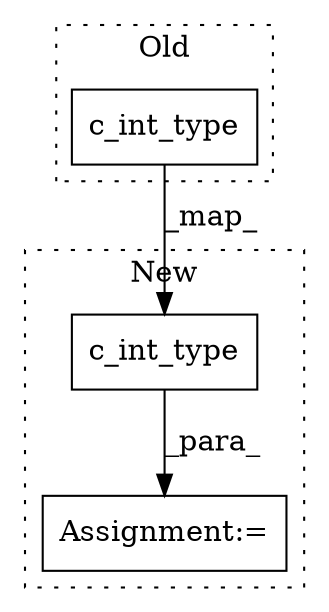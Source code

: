 digraph G {
subgraph cluster0 {
1 [label="c_int_type" a="32" s="251871" l="12" shape="box"];
label = "Old";
style="dotted";
}
subgraph cluster1 {
2 [label="c_int_type" a="32" s="252095" l="12" shape="box"];
3 [label="Assignment:=" a="7" s="252094" l="1" shape="box"];
label = "New";
style="dotted";
}
1 -> 2 [label="_map_"];
2 -> 3 [label="_para_"];
}